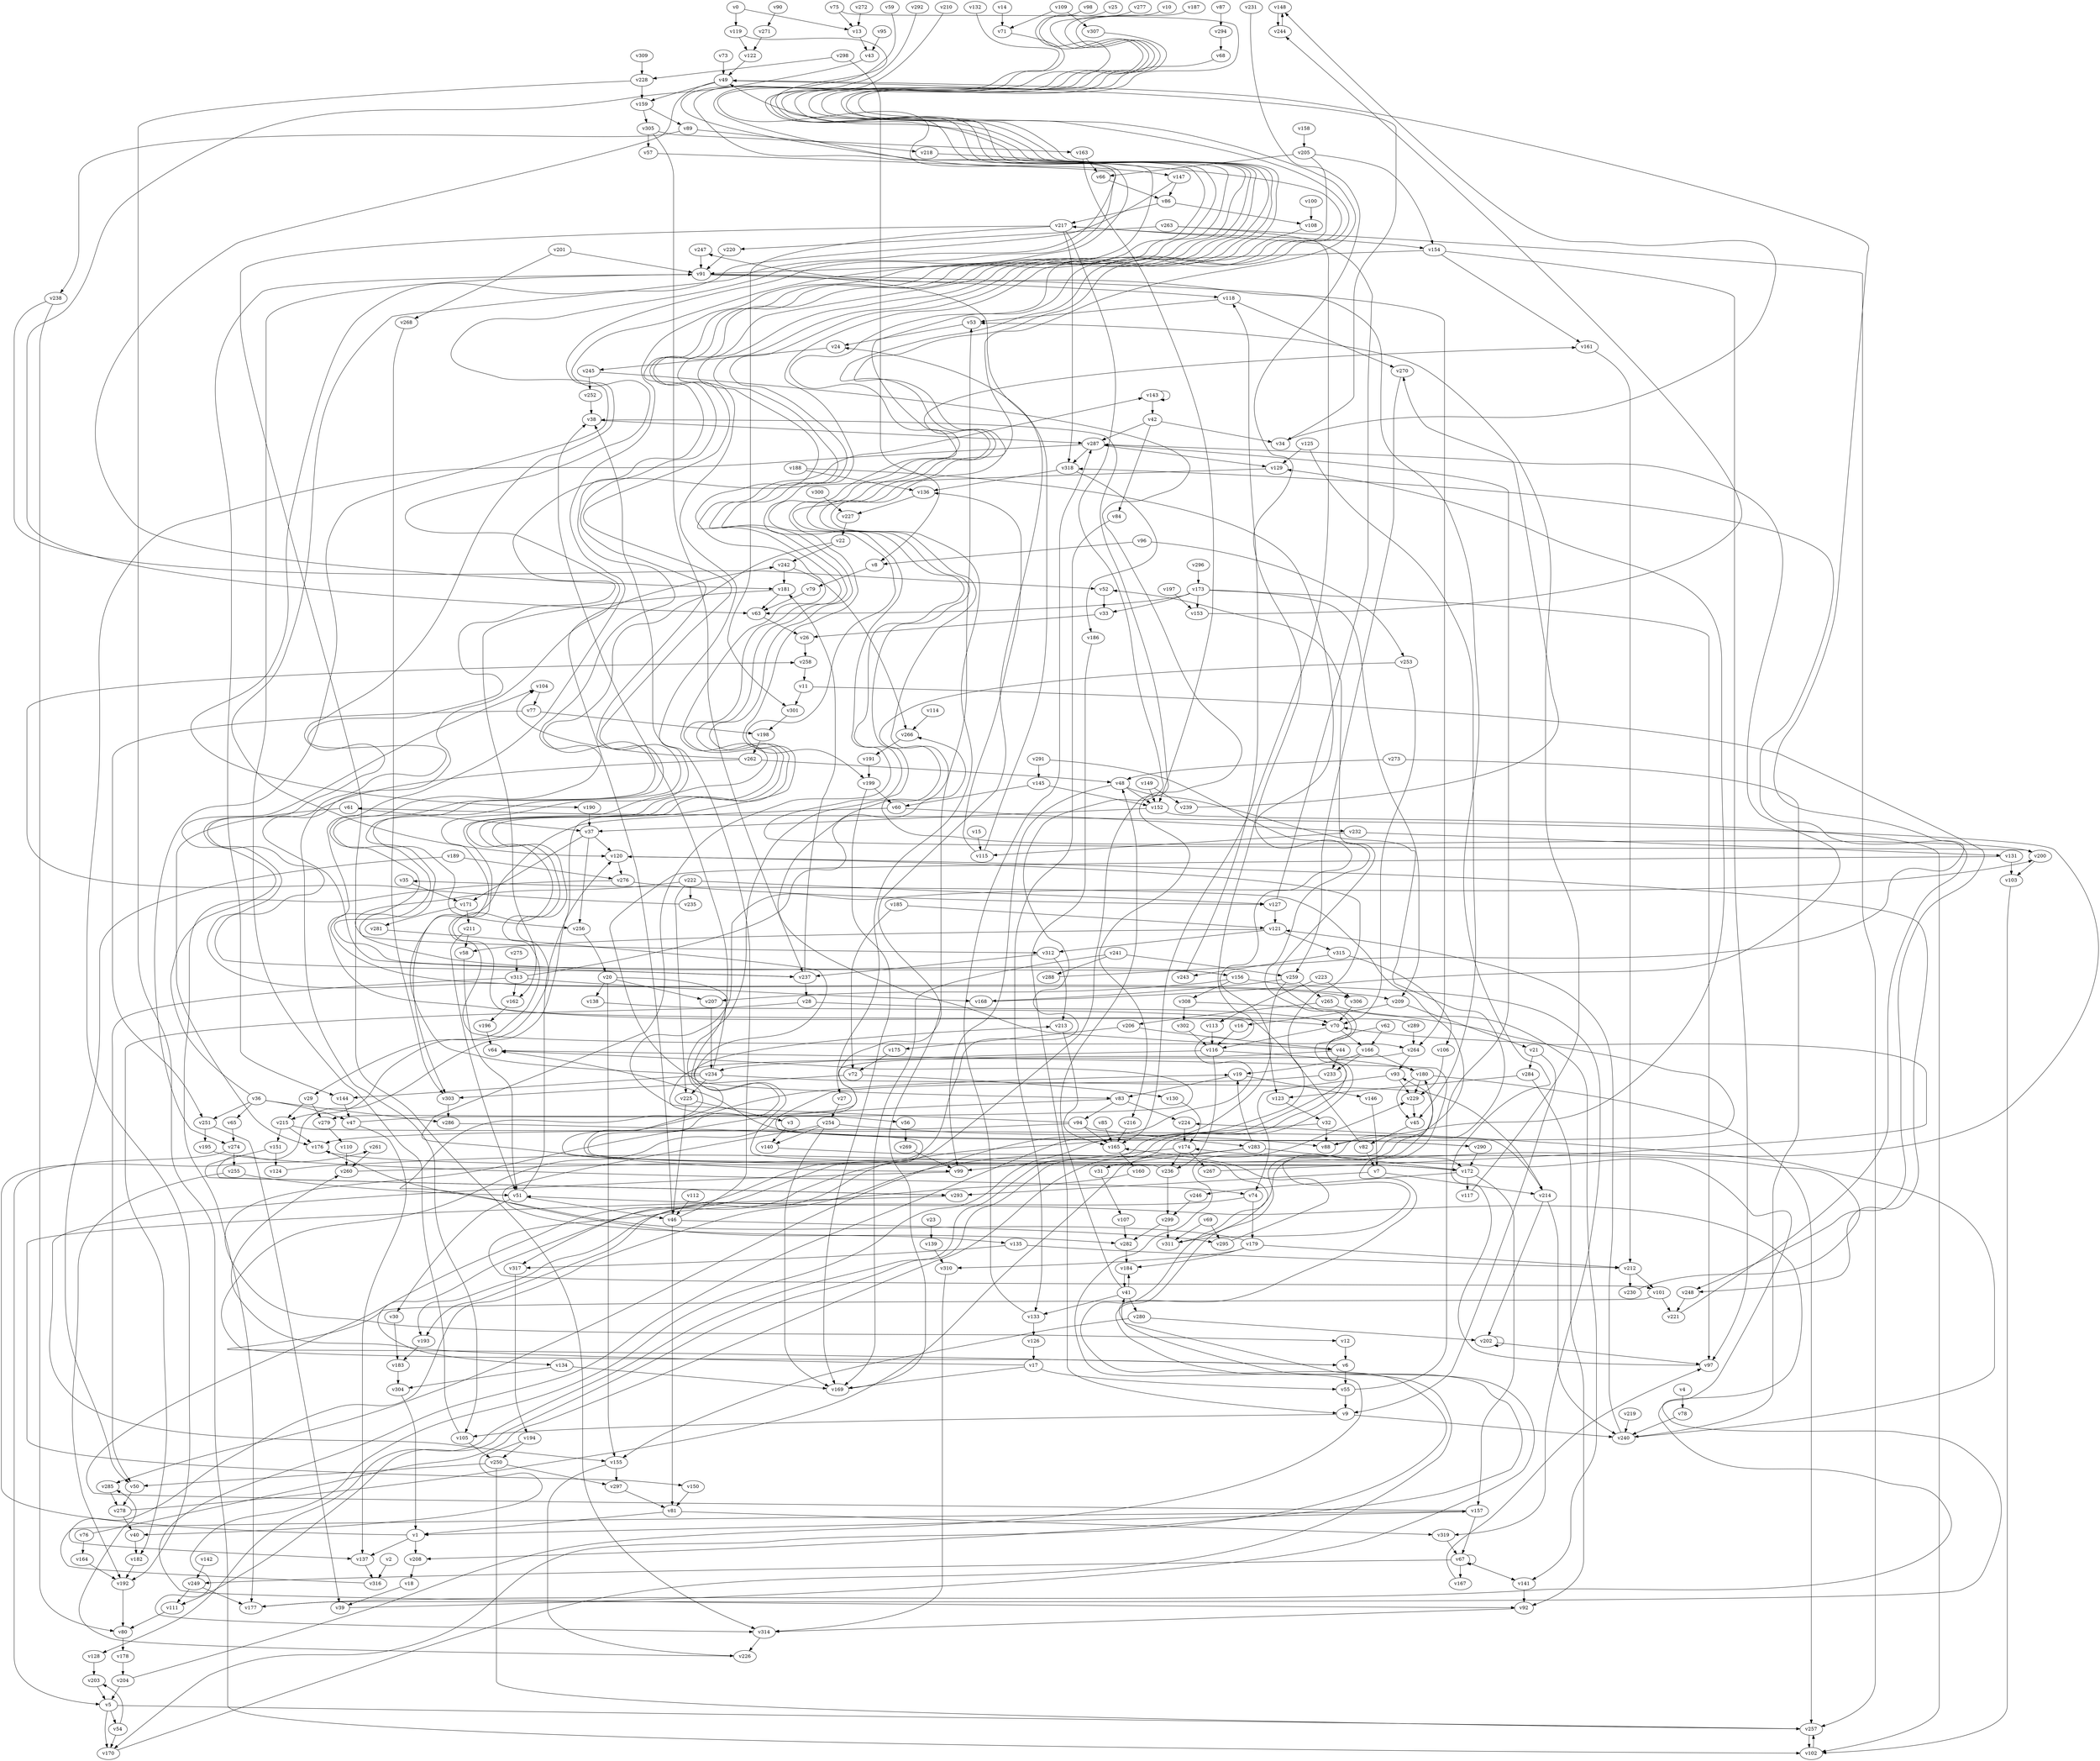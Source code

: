 // Benchmark game 469 - 320 vertices
// time_bound: 107
// targets: v98
digraph G {
    v0 [name="v0", player=0];
    v1 [name="v1", player=0];
    v2 [name="v2", player=0];
    v3 [name="v3", player=1];
    v4 [name="v4", player=0];
    v5 [name="v5", player=0];
    v6 [name="v6", player=0];
    v7 [name="v7", player=1];
    v8 [name="v8", player=1];
    v9 [name="v9", player=0];
    v10 [name="v10", player=0];
    v11 [name="v11", player=0];
    v12 [name="v12", player=1];
    v13 [name="v13", player=0];
    v14 [name="v14", player=1];
    v15 [name="v15", player=1];
    v16 [name="v16", player=1];
    v17 [name="v17", player=1];
    v18 [name="v18", player=1];
    v19 [name="v19", player=1];
    v20 [name="v20", player=0];
    v21 [name="v21", player=0];
    v22 [name="v22", player=1];
    v23 [name="v23", player=0];
    v24 [name="v24", player=0];
    v25 [name="v25", player=1];
    v26 [name="v26", player=1];
    v27 [name="v27", player=0];
    v28 [name="v28", player=1];
    v29 [name="v29", player=0];
    v30 [name="v30", player=1];
    v31 [name="v31", player=0];
    v32 [name="v32", player=1];
    v33 [name="v33", player=0];
    v34 [name="v34", player=0];
    v35 [name="v35", player=1];
    v36 [name="v36", player=1];
    v37 [name="v37", player=0];
    v38 [name="v38", player=1];
    v39 [name="v39", player=1];
    v40 [name="v40", player=1];
    v41 [name="v41", player=0];
    v42 [name="v42", player=0];
    v43 [name="v43", player=0];
    v44 [name="v44", player=0];
    v45 [name="v45", player=1];
    v46 [name="v46", player=1];
    v47 [name="v47", player=0];
    v48 [name="v48", player=0];
    v49 [name="v49", player=0];
    v50 [name="v50", player=1];
    v51 [name="v51", player=1];
    v52 [name="v52", player=1];
    v53 [name="v53", player=1];
    v54 [name="v54", player=0];
    v55 [name="v55", player=0];
    v56 [name="v56", player=1];
    v57 [name="v57", player=0];
    v58 [name="v58", player=0];
    v59 [name="v59", player=0];
    v60 [name="v60", player=0];
    v61 [name="v61", player=0];
    v62 [name="v62", player=1];
    v63 [name="v63", player=0];
    v64 [name="v64", player=1];
    v65 [name="v65", player=1];
    v66 [name="v66", player=0];
    v67 [name="v67", player=0];
    v68 [name="v68", player=1];
    v69 [name="v69", player=0];
    v70 [name="v70", player=0];
    v71 [name="v71", player=1];
    v72 [name="v72", player=0];
    v73 [name="v73", player=0];
    v74 [name="v74", player=1];
    v75 [name="v75", player=1];
    v76 [name="v76", player=1];
    v77 [name="v77", player=0];
    v78 [name="v78", player=0];
    v79 [name="v79", player=1];
    v80 [name="v80", player=0];
    v81 [name="v81", player=1];
    v82 [name="v82", player=1];
    v83 [name="v83", player=0];
    v84 [name="v84", player=0];
    v85 [name="v85", player=0];
    v86 [name="v86", player=1];
    v87 [name="v87", player=1];
    v88 [name="v88", player=0];
    v89 [name="v89", player=1];
    v90 [name="v90", player=0];
    v91 [name="v91", player=1];
    v92 [name="v92", player=0];
    v93 [name="v93", player=0];
    v94 [name="v94", player=0];
    v95 [name="v95", player=0];
    v96 [name="v96", player=1];
    v97 [name="v97", player=1];
    v98 [name="v98", player=0, target=1];
    v99 [name="v99", player=1];
    v100 [name="v100", player=1];
    v101 [name="v101", player=0];
    v102 [name="v102", player=1];
    v103 [name="v103", player=0];
    v104 [name="v104", player=1];
    v105 [name="v105", player=1];
    v106 [name="v106", player=1];
    v107 [name="v107", player=0];
    v108 [name="v108", player=1];
    v109 [name="v109", player=0];
    v110 [name="v110", player=1];
    v111 [name="v111", player=0];
    v112 [name="v112", player=1];
    v113 [name="v113", player=0];
    v114 [name="v114", player=0];
    v115 [name="v115", player=0];
    v116 [name="v116", player=0];
    v117 [name="v117", player=1];
    v118 [name="v118", player=1];
    v119 [name="v119", player=1];
    v120 [name="v120", player=1];
    v121 [name="v121", player=1];
    v122 [name="v122", player=1];
    v123 [name="v123", player=0];
    v124 [name="v124", player=1];
    v125 [name="v125", player=0];
    v126 [name="v126", player=0];
    v127 [name="v127", player=1];
    v128 [name="v128", player=1];
    v129 [name="v129", player=1];
    v130 [name="v130", player=1];
    v131 [name="v131", player=0];
    v132 [name="v132", player=0];
    v133 [name="v133", player=1];
    v134 [name="v134", player=0];
    v135 [name="v135", player=0];
    v136 [name="v136", player=0];
    v137 [name="v137", player=0];
    v138 [name="v138", player=0];
    v139 [name="v139", player=1];
    v140 [name="v140", player=1];
    v141 [name="v141", player=0];
    v142 [name="v142", player=1];
    v143 [name="v143", player=0];
    v144 [name="v144", player=1];
    v145 [name="v145", player=1];
    v146 [name="v146", player=0];
    v147 [name="v147", player=1];
    v148 [name="v148", player=1];
    v149 [name="v149", player=0];
    v150 [name="v150", player=0];
    v151 [name="v151", player=0];
    v152 [name="v152", player=1];
    v153 [name="v153", player=1];
    v154 [name="v154", player=0];
    v155 [name="v155", player=1];
    v156 [name="v156", player=1];
    v157 [name="v157", player=0];
    v158 [name="v158", player=1];
    v159 [name="v159", player=0];
    v160 [name="v160", player=0];
    v161 [name="v161", player=1];
    v162 [name="v162", player=1];
    v163 [name="v163", player=0];
    v164 [name="v164", player=1];
    v165 [name="v165", player=0];
    v166 [name="v166", player=1];
    v167 [name="v167", player=1];
    v168 [name="v168", player=0];
    v169 [name="v169", player=0];
    v170 [name="v170", player=0];
    v171 [name="v171", player=1];
    v172 [name="v172", player=1];
    v173 [name="v173", player=0];
    v174 [name="v174", player=0];
    v175 [name="v175", player=0];
    v176 [name="v176", player=1];
    v177 [name="v177", player=0];
    v178 [name="v178", player=1];
    v179 [name="v179", player=1];
    v180 [name="v180", player=0];
    v181 [name="v181", player=0];
    v182 [name="v182", player=0];
    v183 [name="v183", player=1];
    v184 [name="v184", player=1];
    v185 [name="v185", player=0];
    v186 [name="v186", player=1];
    v187 [name="v187", player=0];
    v188 [name="v188", player=1];
    v189 [name="v189", player=1];
    v190 [name="v190", player=0];
    v191 [name="v191", player=0];
    v192 [name="v192", player=1];
    v193 [name="v193", player=1];
    v194 [name="v194", player=1];
    v195 [name="v195", player=1];
    v196 [name="v196", player=1];
    v197 [name="v197", player=1];
    v198 [name="v198", player=0];
    v199 [name="v199", player=0];
    v200 [name="v200", player=1];
    v201 [name="v201", player=0];
    v202 [name="v202", player=0];
    v203 [name="v203", player=1];
    v204 [name="v204", player=1];
    v205 [name="v205", player=1];
    v206 [name="v206", player=1];
    v207 [name="v207", player=1];
    v208 [name="v208", player=1];
    v209 [name="v209", player=0];
    v210 [name="v210", player=1];
    v211 [name="v211", player=0];
    v212 [name="v212", player=0];
    v213 [name="v213", player=1];
    v214 [name="v214", player=0];
    v215 [name="v215", player=1];
    v216 [name="v216", player=0];
    v217 [name="v217", player=1];
    v218 [name="v218", player=0];
    v219 [name="v219", player=0];
    v220 [name="v220", player=0];
    v221 [name="v221", player=1];
    v222 [name="v222", player=1];
    v223 [name="v223", player=1];
    v224 [name="v224", player=1];
    v225 [name="v225", player=0];
    v226 [name="v226", player=1];
    v227 [name="v227", player=1];
    v228 [name="v228", player=0];
    v229 [name="v229", player=1];
    v230 [name="v230", player=0];
    v231 [name="v231", player=1];
    v232 [name="v232", player=1];
    v233 [name="v233", player=1];
    v234 [name="v234", player=1];
    v235 [name="v235", player=0];
    v236 [name="v236", player=0];
    v237 [name="v237", player=1];
    v238 [name="v238", player=0];
    v239 [name="v239", player=0];
    v240 [name="v240", player=1];
    v241 [name="v241", player=1];
    v242 [name="v242", player=1];
    v243 [name="v243", player=0];
    v244 [name="v244", player=1];
    v245 [name="v245", player=1];
    v246 [name="v246", player=0];
    v247 [name="v247", player=1];
    v248 [name="v248", player=0];
    v249 [name="v249", player=1];
    v250 [name="v250", player=0];
    v251 [name="v251", player=0];
    v252 [name="v252", player=0];
    v253 [name="v253", player=1];
    v254 [name="v254", player=1];
    v255 [name="v255", player=1];
    v256 [name="v256", player=1];
    v257 [name="v257", player=0];
    v258 [name="v258", player=0];
    v259 [name="v259", player=0];
    v260 [name="v260", player=0];
    v261 [name="v261", player=1];
    v262 [name="v262", player=0];
    v263 [name="v263", player=1];
    v264 [name="v264", player=0];
    v265 [name="v265", player=1];
    v266 [name="v266", player=0];
    v267 [name="v267", player=1];
    v268 [name="v268", player=0];
    v269 [name="v269", player=0];
    v270 [name="v270", player=0];
    v271 [name="v271", player=1];
    v272 [name="v272", player=0];
    v273 [name="v273", player=1];
    v274 [name="v274", player=1];
    v275 [name="v275", player=1];
    v276 [name="v276", player=0];
    v277 [name="v277", player=1];
    v278 [name="v278", player=0];
    v279 [name="v279", player=0];
    v280 [name="v280", player=0];
    v281 [name="v281", player=1];
    v282 [name="v282", player=1];
    v283 [name="v283", player=1];
    v284 [name="v284", player=1];
    v285 [name="v285", player=0];
    v286 [name="v286", player=1];
    v287 [name="v287", player=0];
    v288 [name="v288", player=0];
    v289 [name="v289", player=1];
    v290 [name="v290", player=0];
    v291 [name="v291", player=0];
    v292 [name="v292", player=0];
    v293 [name="v293", player=1];
    v294 [name="v294", player=1];
    v295 [name="v295", player=0];
    v296 [name="v296", player=1];
    v297 [name="v297", player=0];
    v298 [name="v298", player=1];
    v299 [name="v299", player=0];
    v300 [name="v300", player=0];
    v301 [name="v301", player=1];
    v302 [name="v302", player=1];
    v303 [name="v303", player=0];
    v304 [name="v304", player=1];
    v305 [name="v305", player=0];
    v306 [name="v306", player=0];
    v307 [name="v307", player=0];
    v308 [name="v308", player=0];
    v309 [name="v309", player=1];
    v310 [name="v310", player=0];
    v311 [name="v311", player=1];
    v312 [name="v312", player=1];
    v313 [name="v313", player=0];
    v314 [name="v314", player=1];
    v315 [name="v315", player=1];
    v316 [name="v316", player=1];
    v317 [name="v317", player=1];
    v318 [name="v318", player=1];
    v319 [name="v319", player=0];

    v0 -> v13 [constraint="t >= 4"];
    v1 -> v261 [constraint="t mod 3 == 1"];
    v2 -> v316;
    v3 -> v140;
    v4 -> v78;
    v5 -> v170;
    v6 -> v55;
    v7 -> v293;
    v8 -> v79;
    v9 -> v240;
    v10 -> v29 [constraint="t < 15"];
    v11 -> v248 [constraint="t >= 4"];
    v12 -> v6;
    v13 -> v43;
    v14 -> v71;
    v15 -> v115;
    v16 -> v116;
    v17 -> v260 [constraint="t < 14"];
    v18 -> v39;
    v19 -> v83;
    v20 -> v172 [constraint="t < 13"];
    v21 -> v9;
    v22 -> v156 [constraint="t < 10"];
    v23 -> v139;
    v24 -> v245;
    v25 -> v256 [constraint="t >= 4"];
    v26 -> v258;
    v27 -> v254;
    v28 -> v182;
    v29 -> v279;
    v30 -> v183;
    v31 -> v107;
    v32 -> v134 [constraint="t < 11"];
    v33 -> v26 [constraint="t mod 4 == 0"];
    v34 -> v148 [constraint="t >= 5"];
    v35 -> v171;
    v36 -> v104 [constraint="t >= 2"];
    v37 -> v256;
    v38 -> v287;
    v39 -> v41 [constraint="t mod 2 == 0"];
    v40 -> v182;
    v41 -> v280;
    v42 -> v84;
    v43 -> v63 [constraint="t mod 4 == 0"];
    v44 -> v12 [constraint="t >= 1"];
    v45 -> v82;
    v46 -> v295 [constraint="t >= 1"];
    v47 -> v64 [constraint="t mod 5 == 0"];
    v48 -> v311 [constraint="t < 12"];
    v49 -> v181 [constraint="t mod 4 == 0"];
    v50 -> v278;
    v51 -> v30;
    v52 -> v33;
    v53 -> v24;
    v54 -> v203 [constraint="t >= 3"];
    v55 -> v287;
    v56 -> v269;
    v57 -> v274 [constraint="t >= 3"];
    v58 -> v51;
    v59 -> v147 [constraint="t >= 1"];
    v60 -> v232;
    v61 -> v176;
    v62 -> v128 [constraint="t mod 3 == 2"];
    v63 -> v26;
    v64 -> v208 [constraint="t mod 2 == 1"];
    v65 -> v274;
    v66 -> v86;
    v67 -> v67;
    v68 -> v44 [constraint="t mod 5 == 1"];
    v69 -> v295;
    v70 -> v166;
    v71 -> v70 [constraint="t mod 2 == 0"];
    v72 -> v303;
    v73 -> v49;
    v74 -> v101 [constraint="t mod 5 == 2"];
    v75 -> v27 [constraint="t >= 5"];
    v76 -> v52 [constraint="t mod 3 == 0"];
    v77 -> v251;
    v78 -> v240;
    v79 -> v63;
    v80 -> v178;
    v81 -> v1;
    v82 -> v7;
    v83 -> v6 [constraint="t >= 5"];
    v84 -> v133;
    v85 -> v165;
    v86 -> v108;
    v87 -> v294;
    v88 -> v129 [constraint="t mod 3 == 2"];
    v89 -> v238;
    v90 -> v271 [constraint="t < 14"];
    v91 -> v279 [constraint="t mod 3 == 1"];
    v92 -> v314;
    v93 -> v74;
    v94 -> v200 [constraint="t mod 5 == 2"];
    v95 -> v43;
    v96 -> v253;
    v97 -> v247 [constraint="t >= 1"];
    v98 -> v306 [constraint="t mod 3 == 1"];
    v99 -> v155 [constraint="t >= 1"];
    v100 -> v108;
    v101 -> v6 [constraint="t < 9"];
    v102 -> v257;
    v103 -> v102;
    v104 -> v77;
    v105 -> v250;
    v106 -> v229;
    v107 -> v282;
    v108 -> v199 [constraint="t < 8"];
    v109 -> v71;
    v110 -> v260;
    v111 -> v80;
    v112 -> v46;
    v113 -> v116;
    v114 -> v266;
    v115 -> v136;
    v116 -> v180;
    v117 -> v53;
    v118 -> v53;
    v119 -> v156 [constraint="t mod 3 == 1"];
    v120 -> v248 [constraint="t mod 4 == 2"];
    v121 -> v58;
    v122 -> v49;
    v123 -> v32;
    v124 -> v61 [constraint="t mod 4 == 3"];
    v125 -> v129;
    v126 -> v17;
    v127 -> v121;
    v128 -> v203;
    v129 -> v237 [constraint="t >= 2"];
    v130 -> v174;
    v131 -> v83 [constraint="t mod 5 == 2"];
    v132 -> v237 [constraint="t < 8"];
    v133 -> v126;
    v134 -> v169;
    v135 -> v212;
    v136 -> v227;
    v137 -> v316;
    v138 -> v314 [constraint="t < 15"];
    v139 -> v310;
    v140 -> v170 [constraint="t < 15"];
    v141 -> v92;
    v142 -> v249;
    v143 -> v143 [constraint="t mod 3 == 2"];
    v144 -> v47;
    v145 -> v152;
    v146 -> v7;
    v147 -> v190 [constraint="t >= 2"];
    v148 -> v244;
    v149 -> v239;
    v150 -> v81;
    v151 -> v293 [constraint="t < 12"];
    v152 -> v102;
    v153 -> v244 [constraint="t >= 3"];
    v154 -> v97;
    v155 -> v297;
    v156 -> v308;
    v157 -> v38 [constraint="t mod 2 == 1"];
    v158 -> v205;
    v159 -> v89;
    v160 -> v193 [constraint="t < 12"];
    v161 -> v212;
    v162 -> v196;
    v163 -> v152;
    v164 -> v192;
    v165 -> v160;
    v166 -> v19;
    v167 -> v97 [constraint="t < 6"];
    v168 -> v287 [constraint="t mod 2 == 1"];
    v169 -> v53;
    v170 -> v180 [constraint="t mod 4 == 3"];
    v171 -> v281;
    v172 -> v213 [constraint="t < 7"];
    v173 -> v209;
    v174 -> v99;
    v175 -> v72;
    v176 -> v177 [constraint="t mod 4 == 0"];
    v177 -> v51 [constraint="t < 7"];
    v178 -> v204;
    v179 -> v176 [constraint="t < 6"];
    v180 -> v45;
    v181 -> v162;
    v182 -> v192;
    v183 -> v304;
    v184 -> v41;
    v185 -> v72;
    v186 -> v9;
    v187 -> v215 [constraint="t < 9"];
    v188 -> v92 [constraint="t >= 3"];
    v189 -> v50;
    v190 -> v37;
    v191 -> v199;
    v192 -> v80;
    v193 -> v183;
    v194 -> v40 [constraint="t < 7"];
    v195 -> v74 [constraint="t mod 5 == 0"];
    v196 -> v64;
    v197 -> v153;
    v198 -> v262;
    v199 -> v60;
    v200 -> v161 [constraint="t mod 3 == 2"];
    v201 -> v268;
    v202 -> v97;
    v203 -> v5;
    v204 -> v35 [constraint="t >= 3"];
    v205 -> v99 [constraint="t >= 4"];
    v206 -> v44;
    v207 -> v234;
    v208 -> v18;
    v209 -> v16;
    v210 -> v209 [constraint="t < 10"];
    v211 -> v51;
    v212 -> v230;
    v213 -> v165;
    v214 -> v202 [constraint="t >= 1"];
    v215 -> v214 [constraint="t >= 5"];
    v216 -> v165;
    v217 -> v317 [constraint="t >= 2"];
    v218 -> v200 [constraint="t mod 4 == 1"];
    v219 -> v240;
    v220 -> v91;
    v221 -> v49 [constraint="t mod 2 == 1"];
    v222 -> v312 [constraint="t mod 2 == 1"];
    v223 -> v306;
    v224 -> v174;
    v225 -> v46;
    v226 -> v285 [constraint="t >= 2"];
    v227 -> v22;
    v228 -> v102;
    v229 -> v45;
    v230 -> v174 [constraint="t < 5"];
    v231 -> v285 [constraint="t mod 2 == 0"];
    v232 -> v131;
    v233 -> v290 [constraint="t < 6"];
    v234 -> v49 [constraint="t >= 5"];
    v235 -> v258 [constraint="t < 8"];
    v236 -> v19 [constraint="t >= 4"];
    v237 -> v181;
    v238 -> v52 [constraint="t < 13"];
    v239 -> v270 [constraint="t mod 4 == 2"];
    v240 -> v224 [constraint="t >= 4"];
    v241 -> v288;
    v242 -> v181;
    v243 -> v118;
    v244 -> v148;
    v245 -> v216 [constraint="t < 9"];
    v246 -> v299;
    v247 -> v91;
    v248 -> v221;
    v249 -> v177;
    v250 -> v50;
    v251 -> v39;
    v252 -> v38;
    v253 -> v282 [constraint="t < 10"];
    v254 -> v135 [constraint="t < 15"];
    v255 -> v51;
    v256 -> v20;
    v257 -> v102;
    v258 -> v11;
    v259 -> v123;
    v260 -> v172 [constraint="t >= 4"];
    v261 -> v260;
    v262 -> v104 [constraint="t mod 2 == 1"];
    v263 -> v165;
    v264 -> v56 [constraint="t >= 1"];
    v265 -> v141;
    v266 -> v191;
    v267 -> v70 [constraint="t mod 5 == 1"];
    v268 -> v303;
    v269 -> v99;
    v270 -> v259;
    v271 -> v122;
    v272 -> v13;
    v273 -> v240;
    v274 -> v255;
    v275 -> v313;
    v276 -> v127;
    v277 -> v264 [constraint="t mod 4 == 3"];
    v278 -> v229 [constraint="t mod 2 == 0"];
    v279 -> v110;
    v280 -> v202;
    v281 -> v172 [constraint="t >= 3"];
    v282 -> v184;
    v283 -> v137 [constraint="t mod 5 == 4"];
    v284 -> v92;
    v285 -> v278;
    v286 -> v193 [constraint="t >= 2"];
    v287 -> v192;
    v288 -> v318 [constraint="t < 5"];
    v289 -> v143 [constraint="t < 11"];
    v290 -> v64 [constraint="t >= 5"];
    v291 -> v111 [constraint="t mod 3 == 0"];
    v292 -> v120 [constraint="t < 8"];
    v293 -> v150 [constraint="t < 15"];
    v294 -> v68;
    v295 -> v165 [constraint="t mod 2 == 1"];
    v296 -> v173;
    v297 -> v81;
    v298 -> v8;
    v299 -> v311;
    v300 -> v227;
    v301 -> v198;
    v302 -> v116;
    v303 -> v286;
    v304 -> v1;
    v305 -> v237;
    v306 -> v70;
    v307 -> v293 [constraint="t mod 3 == 0"];
    v308 -> v88 [constraint="t mod 3 == 2"];
    v309 -> v228;
    v310 -> v314;
    v311 -> v93 [constraint="t >= 2"];
    v312 -> v237;
    v313 -> v266 [constraint="t < 8"];
    v314 -> v226;
    v315 -> v243;
    v316 -> v157 [constraint="t >= 2"];
    v317 -> v194;
    v318 -> v186;
    v319 -> v67;
    v44 -> v233;
    v180 -> v257;
    v173 -> v97;
    v305 -> v57;
    v48 -> v99;
    v250 -> v257;
    v179 -> v212;
    v157 -> v67;
    v185 -> v121;
    v143 -> v42;
    v72 -> v130;
    v7 -> v214;
    v249 -> v111;
    v76 -> v164;
    v217 -> v301;
    v265 -> v206;
    v82 -> v120;
    v42 -> v287;
    v263 -> v257;
    v283 -> v172;
    v290 -> v172;
    v5 -> v257;
    v287 -> v318;
    v37 -> v120;
    v313 -> v50;
    v131 -> v103;
    v172 -> v157;
    v217 -> v154;
    v212 -> v101;
    v46 -> v242;
    v283 -> v31;
    v234 -> v225;
    v222 -> v127;
    v254 -> v88;
    v61 -> v37;
    v234 -> v214;
    v19 -> v146;
    v223 -> v113;
    v149 -> v152;
    v156 -> v207;
    v254 -> v169;
    v259 -> v265;
    v17 -> v55;
    v133 -> v287;
    v42 -> v34;
    v222 -> v225;
    v174 -> v236;
    v204 -> v5;
    v152 -> v37;
    v48 -> v152;
    v163 -> v66;
    v232 -> v115;
    v109 -> v307;
    v151 -> v124;
    v91 -> v144;
    v41 -> v48;
    v83 -> v224;
    v313 -> v162;
    v36 -> v65;
    v32 -> v88;
    v36 -> v251;
    v298 -> v228;
    v278 -> v40;
    v236 -> v299;
    v81 -> v319;
    v159 -> v305;
    v234 -> v38;
    v280 -> v155;
    v47 -> v137;
    v115 -> v24;
    v312 -> v213;
    v259 -> v168;
    v49 -> v159;
    v89 -> v218;
    v241 -> v259;
    v20 -> v207;
    v116 -> v234;
    v127 -> v217;
    v101 -> v221;
    v105 -> v91;
    v125 -> v45;
    v74 -> v179;
    v9 -> v105;
    v289 -> v264;
    v5 -> v54;
    v217 -> v314;
    v69 -> v311;
    v147 -> v86;
    v214 -> v240;
    v77 -> v198;
    v36 -> v47;
    v154 -> v91;
    v46 -> v38;
    v67 -> v167;
    v118 -> v270;
    v145 -> v60;
    v262 -> v105;
    v94 -> v283;
    v251 -> v195;
    v205 -> v154;
    v21 -> v284;
    v70 -> v116;
    v305 -> v163;
    v1 -> v208;
    v166 -> v180;
    v173 -> v63;
    v62 -> v166;
    v41 -> v184;
    v1 -> v137;
    v154 -> v161;
    v209 -> v21;
    v318 -> v136;
    v11 -> v301;
    v262 -> v48;
    v264 -> v93;
    v189 -> v276;
    v55 -> v9;
    v263 -> v220;
    v94 -> v165;
    v20 -> v138;
    v283 -> v19;
    v250 -> v297;
    v222 -> v235;
    v291 -> v145;
    v299 -> v282;
    v245 -> v252;
    v173 -> v153;
    v156 -> v319;
    v20 -> v155;
    v93 -> v229;
    v22 -> v242;
    v67 -> v249;
    v54 -> v170;
    v199 -> v169;
    v181 -> v63;
    v228 -> v159;
    v36 -> v286;
    v206 -> v175;
    v173 -> v33;
    v225 -> v3;
    v67 -> v141;
    v157 -> v1;
    v41 -> v133;
    v200 -> v103;
    v313 -> v168;
    v91 -> v118;
    v308 -> v302;
    v96 -> v8;
    v28 -> v70;
    v94 -> v176;
    v240 -> v121;
    v202 -> v202;
    v287 -> v129;
    v238 -> v80;
    v172 -> v246;
    v49 -> v34;
    v179 -> v184;
    v134 -> v304;
    v284 -> v123;
    v155 -> v226;
    v166 -> v233;
    v172 -> v117;
    v119 -> v122;
    v274 -> v5;
    v237 -> v28;
    v51 -> v46;
    v37 -> v171;
    v255 -> v192;
    v17 -> v169;
    v242 -> v266;
    v234 -> v144;
    v179 -> v310;
    v121 -> v315;
    v254 -> v140;
    v116 -> v236;
    v241 -> v169;
    v174 -> v267;
    v276 -> v177;
    v188 -> v136;
    v253 -> v70;
    v194 -> v250;
    v171 -> v211;
    v217 -> v318;
    v46 -> v81;
    v180 -> v229;
    v83 -> v94;
    v121 -> v312;
    v205 -> v66;
    v75 -> v13;
    v201 -> v91;
    v215 -> v176;
    v29 -> v215;
    v273 -> v48;
    v86 -> v217;
    v135 -> v317;
    v60 -> v303;
    v211 -> v58;
    v120 -> v276;
    v0 -> v119;
    v91 -> v264;
    v215 -> v151;
    v315 -> v106;
    v51 -> v120;
}
